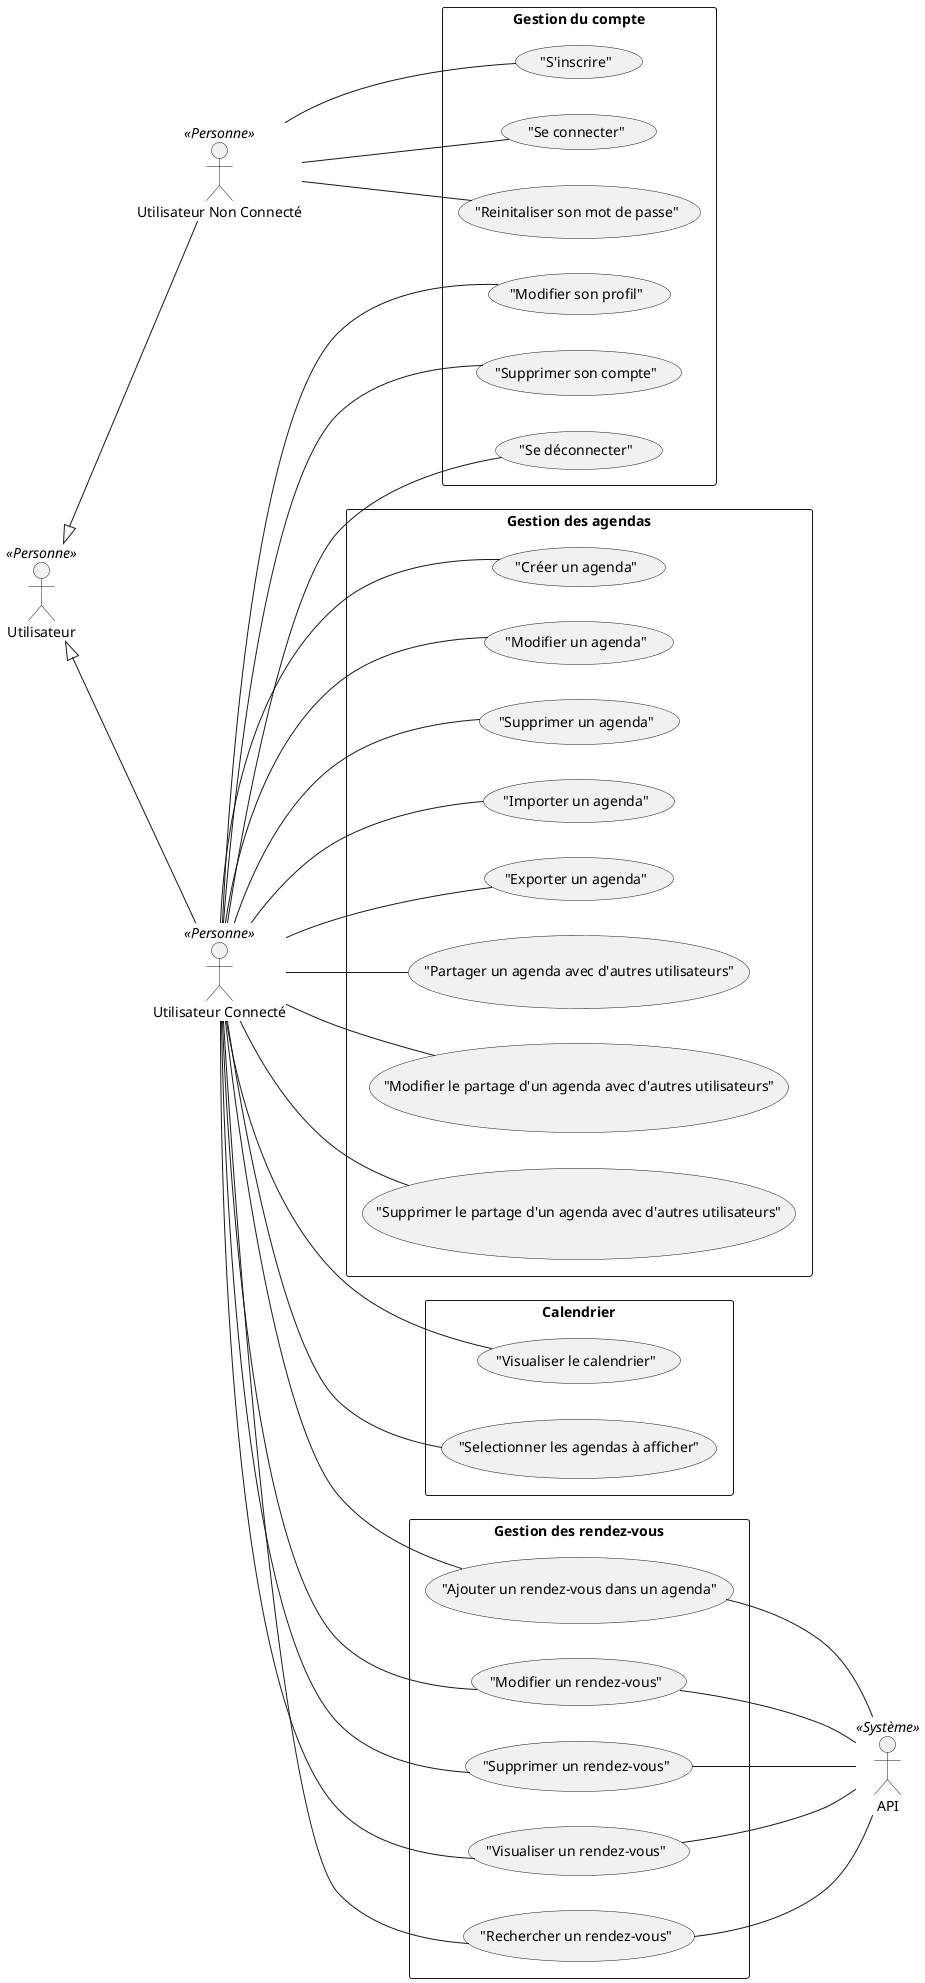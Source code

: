 @startuml Cas d'utilisation (web)

"Utilisateur" as u << Personne >>
"Utilisateur Connecté" as uc << Personne >>
"Utilisateur Non Connecté" as unc << Personne >>
"API" as api << Système >>

rectangle "Gestion du compte" {
    ("S'inscrire") as ins
    ("Se connecter") as con
    ("Se déconnecter") as dec
    ("Modifier son profil") as modP
    ("Supprimer son compte") as suppC
    ("Reinitaliser son mot de passe") as reinitMDP
}

rectangle "Gestion des agendas" {
    ("Créer un agenda") as creA
    ("Modifier un agenda") as modA
    ("Supprimer un agenda") as suppA
    ("Importer un agenda") as impA
    ("Exporter un agenda") as expA
    ("Partager un agenda avec d'autres utilisateurs") as parA
    ("Modifier le partage d'un agenda avec d'autres utilisateurs") as annParA
    ("Supprimer le partage d'un agenda avec d'autres utilisateurs") as suppParA
}

rectangle "Calendrier" {
    ("Visualiser le calendrier") as visC
    ("Selectionner les agendas à afficher") as selA
}

rectangle "Gestion des rendez-vous" {
    ("Ajouter un rendez-vous dans un agenda") as addR
    ("Modifier un rendez-vous") as modR
    ("Supprimer un rendez-vous") as suppR
    ("Visualiser un rendez-vous") as visR
    ("Rechercher un rendez-vous") as recR
}

' Relations entre les acteurs
u <|-- uc
u <|-- unc

' Relations des cas d'utilisation
unc -- ins
unc -- con
unc -- reinitMDP

uc -- dec
uc -- modP

uc -- suppC

uc -- creA
uc -- modA
uc -- suppA
uc -- impA
uc -- expA

uc -- parA
uc -- annParA
uc -- suppParA

uc -- visC
uc -- selA

uc -- addR
addR -- api
uc -- modR
modR -- api
uc -- suppR
suppR -- api
uc -- visR
visR -- api
uc -- recR
recR -- api



left to right direction
@enduml